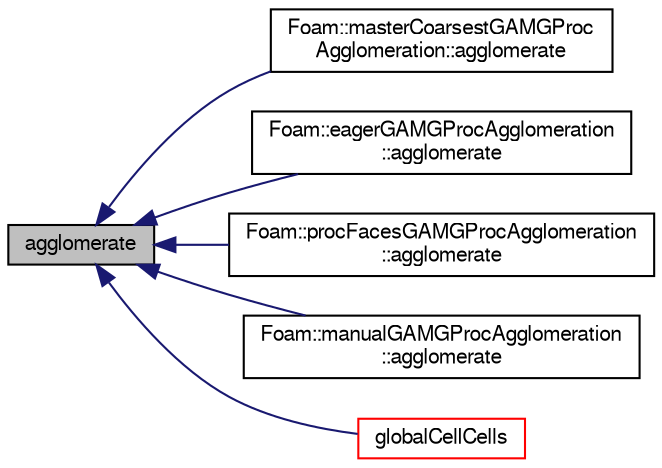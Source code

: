 digraph "agglomerate"
{
  bgcolor="transparent";
  edge [fontname="FreeSans",fontsize="10",labelfontname="FreeSans",labelfontsize="10"];
  node [fontname="FreeSans",fontsize="10",shape=record];
  rankdir="LR";
  Node630 [label="agglomerate",height=0.2,width=0.4,color="black", fillcolor="grey75", style="filled", fontcolor="black"];
  Node630 -> Node631 [dir="back",color="midnightblue",fontsize="10",style="solid",fontname="FreeSans"];
  Node631 [label="Foam::masterCoarsestGAMGProc\lAgglomeration::agglomerate",height=0.2,width=0.4,color="black",URL="$a26990.html#aafdd9615cff0be3c3c601afb8526aee5",tooltip="Modify agglomeration. Return true if modified. "];
  Node630 -> Node632 [dir="back",color="midnightblue",fontsize="10",style="solid",fontname="FreeSans"];
  Node632 [label="Foam::eagerGAMGProcAgglomeration\l::agglomerate",height=0.2,width=0.4,color="black",URL="$a26978.html#aafdd9615cff0be3c3c601afb8526aee5",tooltip="Modify agglomeration. Return true if modified. "];
  Node630 -> Node633 [dir="back",color="midnightblue",fontsize="10",style="solid",fontname="FreeSans"];
  Node633 [label="Foam::procFacesGAMGProcAgglomeration\l::agglomerate",height=0.2,width=0.4,color="black",URL="$a26998.html#aafdd9615cff0be3c3c601afb8526aee5",tooltip="Modify agglomeration. Return true if modified. "];
  Node630 -> Node634 [dir="back",color="midnightblue",fontsize="10",style="solid",fontname="FreeSans"];
  Node634 [label="Foam::manualGAMGProcAgglomeration\l::agglomerate",height=0.2,width=0.4,color="black",URL="$a26986.html#aafdd9615cff0be3c3c601afb8526aee5",tooltip="Modify agglomeration. Return true if modified. "];
  Node630 -> Node635 [dir="back",color="midnightblue",fontsize="10",style="solid",fontname="FreeSans"];
  Node635 [label="globalCellCells",height=0.2,width=0.4,color="red",URL="$a26982.html#a59b7daeb97bb6479a59cdeacff965dc5",tooltip="Debug: calculate global cell-cells. "];
}
